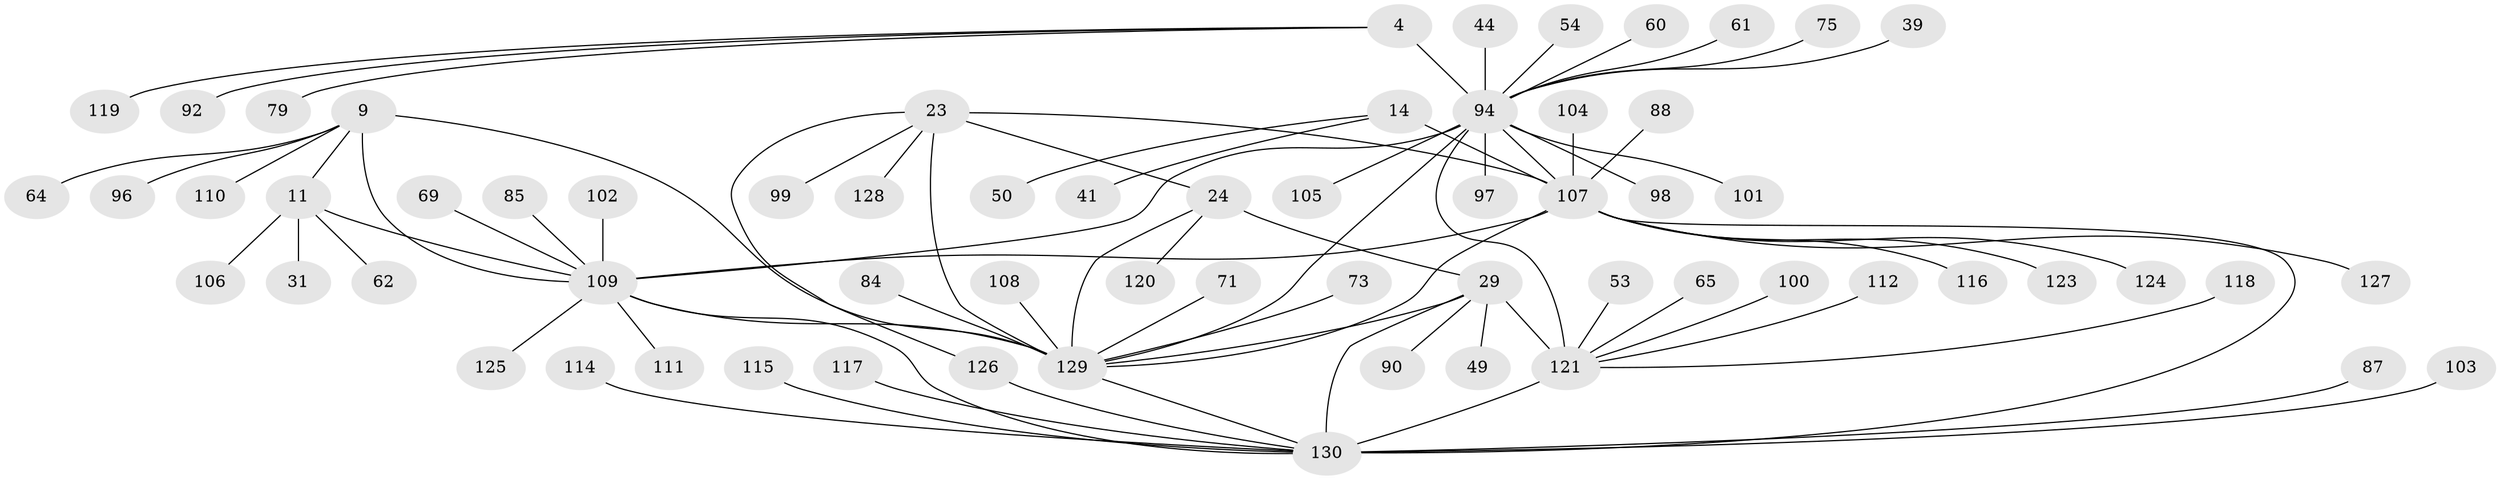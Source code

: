 // original degree distribution, {9: 0.03076923076923077, 10: 0.023076923076923078, 6: 0.038461538461538464, 7: 0.06153846153846154, 13: 0.015384615384615385, 8: 0.03076923076923077, 15: 0.007692307692307693, 5: 0.007692307692307693, 11: 0.023076923076923078, 1: 0.5461538461538461, 3: 0.046153846153846156, 2: 0.15384615384615385, 4: 0.015384615384615385}
// Generated by graph-tools (version 1.1) at 2025/57/03/04/25 21:57:34]
// undirected, 65 vertices, 78 edges
graph export_dot {
graph [start="1"]
  node [color=gray90,style=filled];
  4 [super="+3"];
  9 [super="+8"];
  11 [super="+10"];
  14 [super="+13"];
  23 [super="+19"];
  24 [super="+21"];
  29 [super="+27"];
  31;
  39;
  41;
  44;
  49 [super="+36"];
  50;
  53 [super="+47"];
  54;
  60;
  61 [super="+45"];
  62;
  64;
  65;
  69;
  71;
  73;
  75;
  79;
  84;
  85 [super="+35"];
  87;
  88;
  90;
  92;
  94 [super="+58+6+38"];
  96;
  97;
  98;
  99;
  100;
  101;
  102;
  103 [super="+91"];
  104 [super="+86"];
  105;
  106;
  107 [super="+67+72+18+40+42+55+59+63+66+77"];
  108 [super="+80"];
  109 [super="+46+95+82"];
  110;
  111;
  112;
  114;
  115 [super="+52"];
  116 [super="+76"];
  117;
  118;
  119;
  120 [super="+48"];
  121 [super="+26"];
  123;
  124;
  125;
  126;
  127;
  128;
  129 [super="+68+22+113+122+56"];
  130 [super="+34+30+70"];
  4 -- 79;
  4 -- 92;
  4 -- 119;
  4 -- 94 [weight=8];
  9 -- 11 [weight=4];
  9 -- 96;
  9 -- 110;
  9 -- 64;
  9 -- 129 [weight=2];
  9 -- 109 [weight=4];
  11 -- 31;
  11 -- 106;
  11 -- 62;
  11 -- 109 [weight=4];
  14 -- 50;
  14 -- 41;
  14 -- 107 [weight=8];
  23 -- 24 [weight=4];
  23 -- 126;
  23 -- 128;
  23 -- 129 [weight=5];
  23 -- 99;
  23 -- 107;
  24 -- 29;
  24 -- 129 [weight=4];
  24 -- 120;
  29 -- 90;
  29 -- 49;
  29 -- 129;
  29 -- 121 [weight=4];
  29 -- 130 [weight=4];
  39 -- 94;
  44 -- 94;
  53 -- 121;
  54 -- 94;
  60 -- 94;
  61 -- 94;
  65 -- 121;
  69 -- 109;
  71 -- 129;
  73 -- 129;
  75 -- 94;
  84 -- 129;
  85 -- 109;
  87 -- 130;
  88 -- 107;
  94 -- 109 [weight=3];
  94 -- 101;
  94 -- 105;
  94 -- 107 [weight=2];
  94 -- 129;
  94 -- 98;
  94 -- 97;
  94 -- 121 [weight=2];
  100 -- 121;
  102 -- 109;
  103 -- 130;
  104 -- 107;
  107 -- 129;
  107 -- 109 [weight=2];
  107 -- 116;
  107 -- 123;
  107 -- 124;
  107 -- 127;
  107 -- 130;
  108 -- 129;
  109 -- 129 [weight=2];
  109 -- 111;
  109 -- 125;
  109 -- 130 [weight=3];
  112 -- 121;
  114 -- 130;
  115 -- 130;
  117 -- 130;
  118 -- 121;
  121 -- 130 [weight=4];
  126 -- 130;
  129 -- 130;
}
